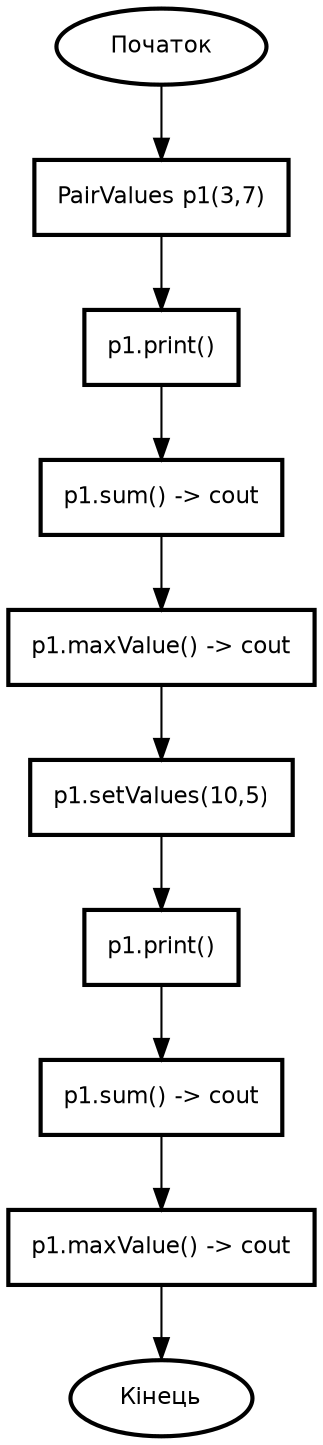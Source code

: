 // pairValues.dot
digraph pairValues {
    rankdir=TB;
    node [shape=box, style="solid,bold", fontname="DejaVu Sans", fontsize=11, margin="0.15,0.1"];

    // pairValues()
    pv_start [shape=oval, label="Початок"];
    pv_ctor  [label="PairValues p1(3,7)"];
    pv_print1 [label="p1.print()"];
    pv_sum1   [label="p1.sum() -> cout"];
    pv_max1   [label="p1.maxValue() -> cout"];
    pv_set    [label="p1.setValues(10,5)"];
    pv_print2 [label="p1.print()"];
    pv_sum2   [label="p1.sum() -> cout"];
    pv_max2   [label="p1.maxValue() -> cout"];
    pv_end    [shape=oval, label="Кінець"];

    pv_start -> pv_ctor -> pv_print1 -> pv_sum1 -> pv_max1 -> pv_set -> pv_print2 -> pv_sum2 -> pv_max2 -> pv_end;
}

